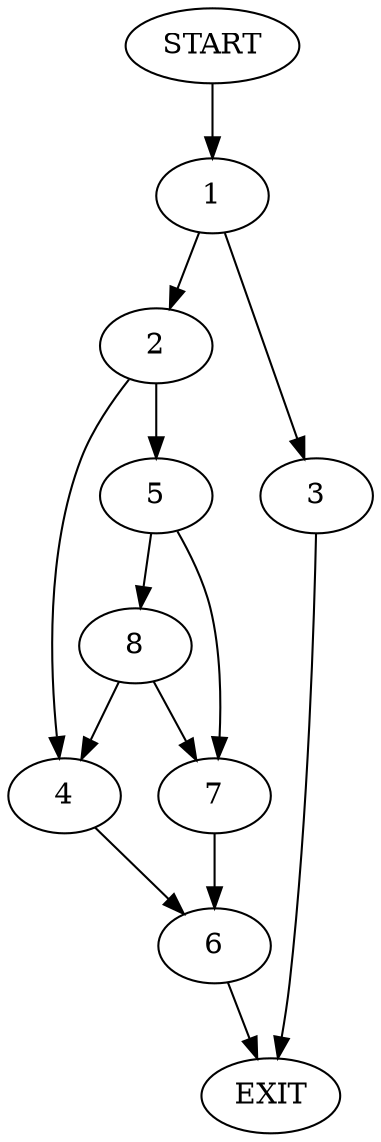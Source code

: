 digraph {
0 [label="START"]
9 [label="EXIT"]
0 -> 1
1 -> 2
1 -> 3
3 -> 9
2 -> 4
2 -> 5
4 -> 6
5 -> 7
5 -> 8
8 -> 7
8 -> 4
7 -> 6
6 -> 9
}
